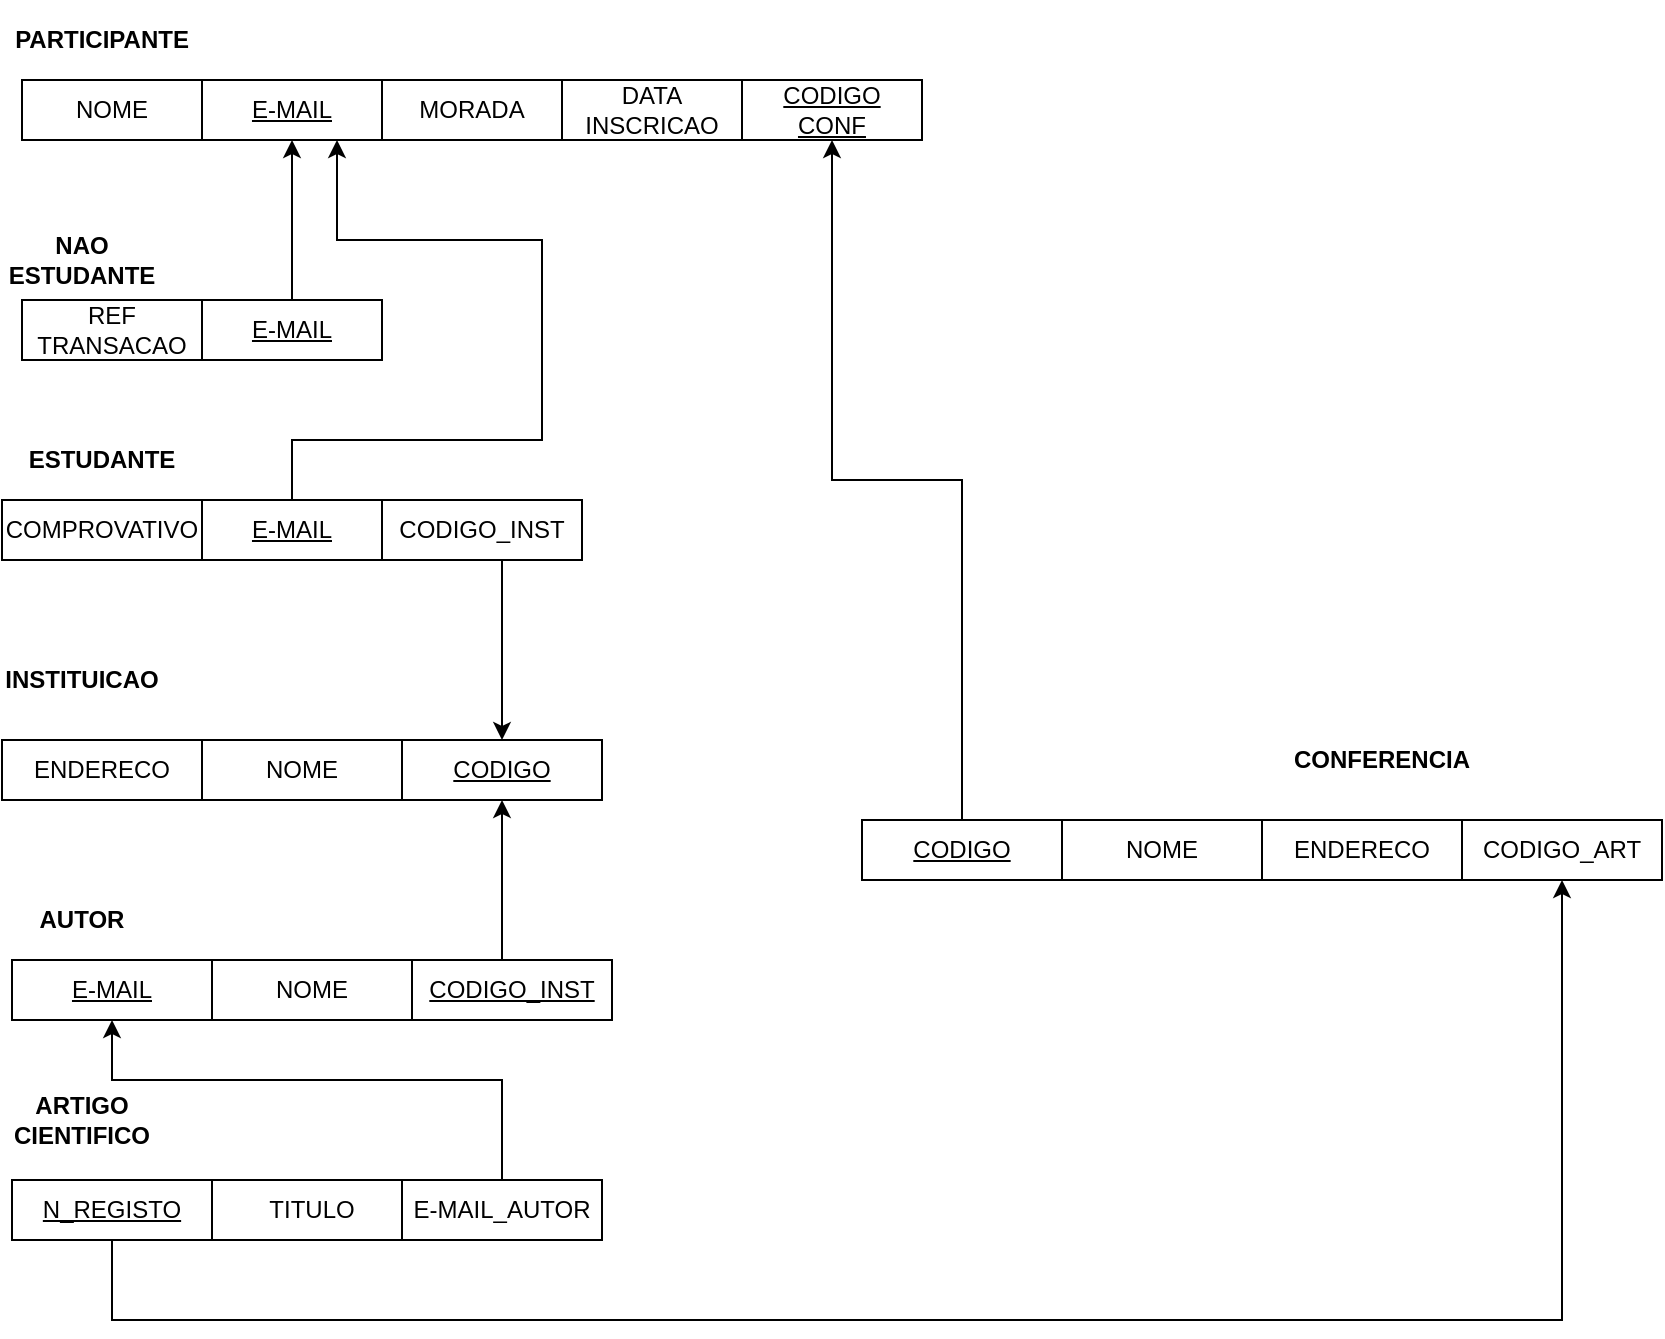 <mxfile version="21.0.2" type="device"><diagram name="Página-1" id="_ymfpImDmTJDmdQfh7P4"><mxGraphModel dx="1050" dy="481" grid="1" gridSize="10" guides="1" tooltips="1" connect="1" arrows="1" fold="1" page="1" pageScale="1" pageWidth="583" pageHeight="827" math="0" shadow="0"><root><mxCell id="0"/><mxCell id="1" parent="0"/><mxCell id="mYQCQC13WkA4_EPb668w-27" style="edgeStyle=orthogonalEdgeStyle;rounded=0;orthogonalLoop=1;jettySize=auto;html=1;entryX=0.5;entryY=1;entryDx=0;entryDy=0;" edge="1" parent="1" source="mYQCQC13WkA4_EPb668w-7" target="mYQCQC13WkA4_EPb668w-10"><mxGeometry relative="1" as="geometry"/></mxCell><mxCell id="mYQCQC13WkA4_EPb668w-7" value="&lt;u&gt;E-MAIL&lt;/u&gt;" style="rounded=0;whiteSpace=wrap;html=1;" vertex="1" parent="1"><mxGeometry x="140" y="160" width="90" height="30" as="geometry"/></mxCell><mxCell id="mYQCQC13WkA4_EPb668w-8" value="DATA&lt;br&gt;INSCRICAO" style="rounded=0;whiteSpace=wrap;html=1;" vertex="1" parent="1"><mxGeometry x="320" y="50" width="90" height="30" as="geometry"/></mxCell><mxCell id="mYQCQC13WkA4_EPb668w-9" value="MORADA" style="rounded=0;whiteSpace=wrap;html=1;" vertex="1" parent="1"><mxGeometry x="230" y="50" width="90" height="30" as="geometry"/></mxCell><mxCell id="mYQCQC13WkA4_EPb668w-10" value="&lt;u&gt;E-MAIL&lt;/u&gt;" style="rounded=0;whiteSpace=wrap;html=1;" vertex="1" parent="1"><mxGeometry x="140" y="50" width="90" height="30" as="geometry"/></mxCell><mxCell id="mYQCQC13WkA4_EPb668w-11" value="NOME" style="rounded=0;whiteSpace=wrap;html=1;" vertex="1" parent="1"><mxGeometry x="50" y="50" width="90" height="30" as="geometry"/></mxCell><mxCell id="mYQCQC13WkA4_EPb668w-12" value="&lt;b&gt;PARTICIPANTE&lt;/b&gt;" style="text;html=1;strokeColor=none;fillColor=none;align=center;verticalAlign=middle;whiteSpace=wrap;rounded=0;" vertex="1" parent="1"><mxGeometry x="50" y="10" width="80" height="40" as="geometry"/></mxCell><mxCell id="mYQCQC13WkA4_EPb668w-13" value="&lt;b&gt;NAO ESTUDANTE&lt;/b&gt;" style="text;html=1;strokeColor=none;fillColor=none;align=center;verticalAlign=middle;whiteSpace=wrap;rounded=0;" vertex="1" parent="1"><mxGeometry x="40" y="120" width="80" height="40" as="geometry"/></mxCell><mxCell id="mYQCQC13WkA4_EPb668w-15" value="&lt;b&gt;ESTUDANTE&lt;/b&gt;" style="text;html=1;strokeColor=none;fillColor=none;align=center;verticalAlign=middle;whiteSpace=wrap;rounded=0;" vertex="1" parent="1"><mxGeometry x="50" y="220" width="80" height="40" as="geometry"/></mxCell><mxCell id="mYQCQC13WkA4_EPb668w-16" value="&lt;b&gt;INSTITUICAO&lt;/b&gt;" style="text;html=1;strokeColor=none;fillColor=none;align=center;verticalAlign=middle;whiteSpace=wrap;rounded=0;" vertex="1" parent="1"><mxGeometry x="40" y="330" width="80" height="40" as="geometry"/></mxCell><mxCell id="mYQCQC13WkA4_EPb668w-17" value="&lt;b&gt;AUTOR&lt;/b&gt;" style="text;html=1;strokeColor=none;fillColor=none;align=center;verticalAlign=middle;whiteSpace=wrap;rounded=0;" vertex="1" parent="1"><mxGeometry x="40" y="450" width="80" height="40" as="geometry"/></mxCell><mxCell id="mYQCQC13WkA4_EPb668w-20" value="&lt;b&gt;ARTIGO&lt;br&gt;CIENTIFICO&lt;br&gt;&lt;/b&gt;" style="text;html=1;strokeColor=none;fillColor=none;align=center;verticalAlign=middle;whiteSpace=wrap;rounded=0;" vertex="1" parent="1"><mxGeometry x="40" y="550" width="80" height="40" as="geometry"/></mxCell><mxCell id="mYQCQC13WkA4_EPb668w-21" value="&lt;b&gt;CONFERENCIA&lt;br&gt;&lt;/b&gt;" style="text;html=1;strokeColor=none;fillColor=none;align=center;verticalAlign=middle;whiteSpace=wrap;rounded=0;" vertex="1" parent="1"><mxGeometry x="690" y="370" width="80" height="40" as="geometry"/></mxCell><mxCell id="mYQCQC13WkA4_EPb668w-24" value="REF&lt;br&gt;TRANSACAO" style="rounded=0;whiteSpace=wrap;html=1;" vertex="1" parent="1"><mxGeometry x="50" y="160" width="90" height="30" as="geometry"/></mxCell><mxCell id="mYQCQC13WkA4_EPb668w-30" style="edgeStyle=orthogonalEdgeStyle;rounded=0;orthogonalLoop=1;jettySize=auto;html=1;entryX=0.75;entryY=1;entryDx=0;entryDy=0;" edge="1" parent="1" source="mYQCQC13WkA4_EPb668w-25" target="mYQCQC13WkA4_EPb668w-10"><mxGeometry relative="1" as="geometry"><Array as="points"><mxPoint x="185" y="230"/><mxPoint x="310" y="230"/><mxPoint x="310" y="130"/><mxPoint x="208" y="130"/></Array></mxGeometry></mxCell><mxCell id="mYQCQC13WkA4_EPb668w-25" value="&lt;u&gt;E-MAIL&lt;/u&gt;" style="rounded=0;whiteSpace=wrap;html=1;" vertex="1" parent="1"><mxGeometry x="140" y="260" width="90" height="30" as="geometry"/></mxCell><mxCell id="mYQCQC13WkA4_EPb668w-31" value="COMPROVATIVO" style="rounded=0;whiteSpace=wrap;html=1;" vertex="1" parent="1"><mxGeometry x="40" y="260" width="100" height="30" as="geometry"/></mxCell><mxCell id="mYQCQC13WkA4_EPb668w-33" value="ENDERECO" style="rounded=0;whiteSpace=wrap;html=1;" vertex="1" parent="1"><mxGeometry x="40" y="380" width="100" height="30" as="geometry"/></mxCell><mxCell id="mYQCQC13WkA4_EPb668w-34" value="NOME" style="rounded=0;whiteSpace=wrap;html=1;" vertex="1" parent="1"><mxGeometry x="140" y="380" width="100" height="30" as="geometry"/></mxCell><mxCell id="mYQCQC13WkA4_EPb668w-35" value="&lt;u&gt;CODIGO&lt;/u&gt;" style="rounded=0;whiteSpace=wrap;html=1;" vertex="1" parent="1"><mxGeometry x="240" y="380" width="100" height="30" as="geometry"/></mxCell><mxCell id="mYQCQC13WkA4_EPb668w-37" style="edgeStyle=orthogonalEdgeStyle;rounded=0;orthogonalLoop=1;jettySize=auto;html=1;entryX=0.5;entryY=0;entryDx=0;entryDy=0;" edge="1" parent="1" source="mYQCQC13WkA4_EPb668w-36" target="mYQCQC13WkA4_EPb668w-35"><mxGeometry relative="1" as="geometry"><Array as="points"><mxPoint x="290" y="310"/><mxPoint x="290" y="310"/></Array></mxGeometry></mxCell><mxCell id="mYQCQC13WkA4_EPb668w-36" value="CODIGO_INST" style="rounded=0;whiteSpace=wrap;html=1;" vertex="1" parent="1"><mxGeometry x="230" y="260" width="100" height="30" as="geometry"/></mxCell><mxCell id="mYQCQC13WkA4_EPb668w-38" value="&lt;u&gt;E-MAIL&lt;/u&gt;" style="rounded=0;whiteSpace=wrap;html=1;" vertex="1" parent="1"><mxGeometry x="45" y="490" width="100" height="30" as="geometry"/></mxCell><mxCell id="mYQCQC13WkA4_EPb668w-52" style="edgeStyle=orthogonalEdgeStyle;rounded=0;orthogonalLoop=1;jettySize=auto;html=1;" edge="1" parent="1" source="mYQCQC13WkA4_EPb668w-39" target="mYQCQC13WkA4_EPb668w-51"><mxGeometry relative="1" as="geometry"/></mxCell><mxCell id="mYQCQC13WkA4_EPb668w-39" value="&lt;u&gt;CODIGO&lt;/u&gt;" style="rounded=0;whiteSpace=wrap;html=1;" vertex="1" parent="1"><mxGeometry x="470" y="420" width="100" height="30" as="geometry"/></mxCell><mxCell id="mYQCQC13WkA4_EPb668w-40" value="NOME" style="rounded=0;whiteSpace=wrap;html=1;" vertex="1" parent="1"><mxGeometry x="145" y="490" width="100" height="30" as="geometry"/></mxCell><mxCell id="mYQCQC13WkA4_EPb668w-42" style="edgeStyle=orthogonalEdgeStyle;rounded=0;orthogonalLoop=1;jettySize=auto;html=1;entryX=0.5;entryY=1;entryDx=0;entryDy=0;" edge="1" parent="1" source="mYQCQC13WkA4_EPb668w-41" target="mYQCQC13WkA4_EPb668w-35"><mxGeometry relative="1" as="geometry"><Array as="points"><mxPoint x="290" y="470"/><mxPoint x="290" y="470"/></Array></mxGeometry></mxCell><mxCell id="mYQCQC13WkA4_EPb668w-41" value="&lt;u&gt;CODIGO_INST&lt;/u&gt;" style="rounded=0;whiteSpace=wrap;html=1;" vertex="1" parent="1"><mxGeometry x="245" y="490" width="100" height="30" as="geometry"/></mxCell><mxCell id="mYQCQC13WkA4_EPb668w-54" style="edgeStyle=orthogonalEdgeStyle;rounded=0;orthogonalLoop=1;jettySize=auto;html=1;entryX=0.5;entryY=1;entryDx=0;entryDy=0;" edge="1" parent="1" source="mYQCQC13WkA4_EPb668w-43" target="mYQCQC13WkA4_EPb668w-53"><mxGeometry relative="1" as="geometry"><Array as="points"><mxPoint x="95" y="670"/><mxPoint x="820" y="670"/></Array></mxGeometry></mxCell><mxCell id="mYQCQC13WkA4_EPb668w-43" value="&lt;u&gt;N_REGISTO&lt;/u&gt;" style="rounded=0;whiteSpace=wrap;html=1;" vertex="1" parent="1"><mxGeometry x="45" y="600" width="100" height="30" as="geometry"/></mxCell><mxCell id="mYQCQC13WkA4_EPb668w-44" value="TITULO" style="rounded=0;whiteSpace=wrap;html=1;" vertex="1" parent="1"><mxGeometry x="145" y="600" width="100" height="30" as="geometry"/></mxCell><mxCell id="mYQCQC13WkA4_EPb668w-46" style="edgeStyle=orthogonalEdgeStyle;rounded=0;orthogonalLoop=1;jettySize=auto;html=1;entryX=0.5;entryY=1;entryDx=0;entryDy=0;" edge="1" parent="1" source="mYQCQC13WkA4_EPb668w-45" target="mYQCQC13WkA4_EPb668w-38"><mxGeometry relative="1" as="geometry"><Array as="points"><mxPoint x="290" y="550"/><mxPoint x="95" y="550"/></Array></mxGeometry></mxCell><mxCell id="mYQCQC13WkA4_EPb668w-45" value="E-MAIL_AUTOR" style="rounded=0;whiteSpace=wrap;html=1;" vertex="1" parent="1"><mxGeometry x="240" y="600" width="100" height="30" as="geometry"/></mxCell><mxCell id="mYQCQC13WkA4_EPb668w-47" value="NOME" style="rounded=0;whiteSpace=wrap;html=1;" vertex="1" parent="1"><mxGeometry x="570" y="420" width="100" height="30" as="geometry"/></mxCell><mxCell id="mYQCQC13WkA4_EPb668w-48" value="ENDERECO" style="rounded=0;whiteSpace=wrap;html=1;" vertex="1" parent="1"><mxGeometry x="670" y="420" width="100" height="30" as="geometry"/></mxCell><mxCell id="mYQCQC13WkA4_EPb668w-51" value="&lt;u&gt;CODIGO&lt;br&gt;CONF&lt;/u&gt;" style="rounded=0;whiteSpace=wrap;html=1;" vertex="1" parent="1"><mxGeometry x="410" y="50" width="90" height="30" as="geometry"/></mxCell><mxCell id="mYQCQC13WkA4_EPb668w-53" value="CODIGO_ART" style="rounded=0;whiteSpace=wrap;html=1;" vertex="1" parent="1"><mxGeometry x="770" y="420" width="100" height="30" as="geometry"/></mxCell></root></mxGraphModel></diagram></mxfile>